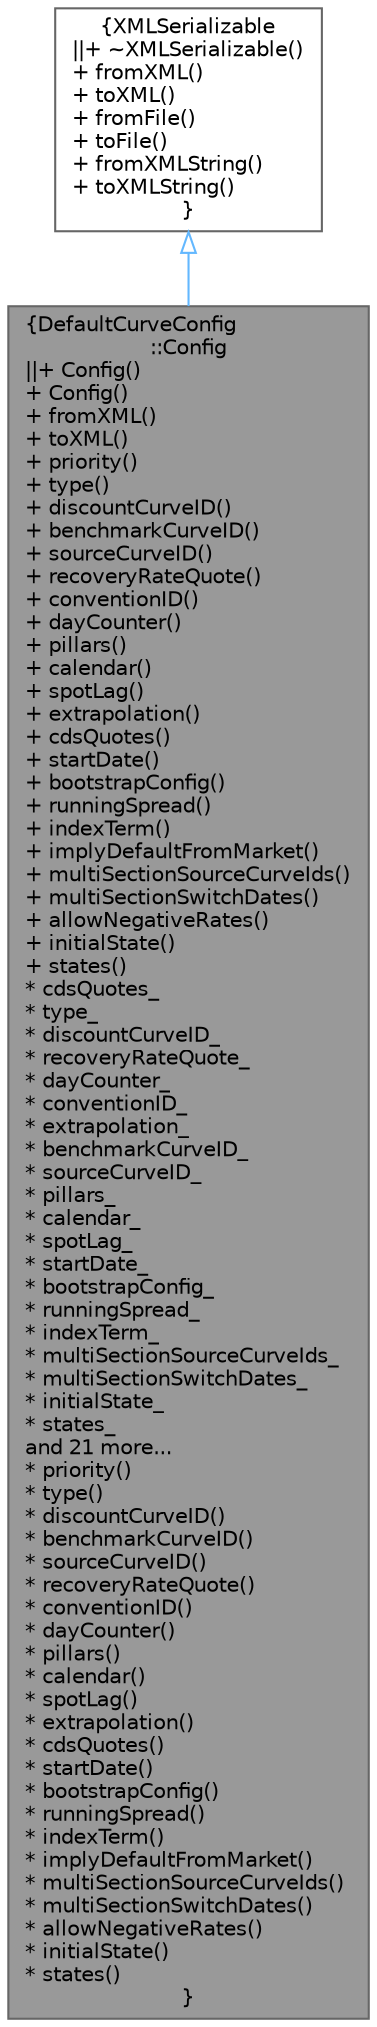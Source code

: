 digraph "DefaultCurveConfig::Config"
{
 // INTERACTIVE_SVG=YES
 // LATEX_PDF_SIZE
  bgcolor="transparent";
  edge [fontname=Helvetica,fontsize=10,labelfontname=Helvetica,labelfontsize=10];
  node [fontname=Helvetica,fontsize=10,shape=box,height=0.2,width=0.4];
  Node1 [label="{DefaultCurveConfig\l::Config\n||+ Config()\l+ Config()\l+ fromXML()\l+ toXML()\l+ priority()\l+ type()\l+ discountCurveID()\l+ benchmarkCurveID()\l+ sourceCurveID()\l+ recoveryRateQuote()\l+ conventionID()\l+ dayCounter()\l+ pillars()\l+ calendar()\l+ spotLag()\l+ extrapolation()\l+ cdsQuotes()\l+ startDate()\l+ bootstrapConfig()\l+ runningSpread()\l+ indexTerm()\l+ implyDefaultFromMarket()\l+ multiSectionSourceCurveIds()\l+ multiSectionSwitchDates()\l+ allowNegativeRates()\l+ initialState()\l+ states()\l* cdsQuotes_\l* type_\l* discountCurveID_\l* recoveryRateQuote_\l* dayCounter_\l* conventionID_\l* extrapolation_\l* benchmarkCurveID_\l* sourceCurveID_\l* pillars_\l* calendar_\l* spotLag_\l* startDate_\l* bootstrapConfig_\l* runningSpread_\l* indexTerm_\l* multiSectionSourceCurveIds_\l* multiSectionSwitchDates_\l* initialState_\l* states_\land 21 more...\l* priority()\l* type()\l* discountCurveID()\l* benchmarkCurveID()\l* sourceCurveID()\l* recoveryRateQuote()\l* conventionID()\l* dayCounter()\l* pillars()\l* calendar()\l* spotLag()\l* extrapolation()\l* cdsQuotes()\l* startDate()\l* bootstrapConfig()\l* runningSpread()\l* indexTerm()\l* implyDefaultFromMarket()\l* multiSectionSourceCurveIds()\l* multiSectionSwitchDates()\l* allowNegativeRates()\l* initialState()\l* states()\l}",height=0.2,width=0.4,color="gray40", fillcolor="grey60", style="filled", fontcolor="black",tooltip=" "];
  Node2 -> Node1 [dir="back",color="steelblue1",style="solid",arrowtail="onormal"];
  Node2 [label="{XMLSerializable\n||+ ~XMLSerializable()\l+ fromXML()\l+ toXML()\l+ fromFile()\l+ toFile()\l+ fromXMLString()\l+ toXMLString()\l}",height=0.2,width=0.4,color="gray40", fillcolor="white", style="filled",URL="$classore_1_1data_1_1_x_m_l_serializable.html",tooltip="Base class for all serializable classes."];
}

